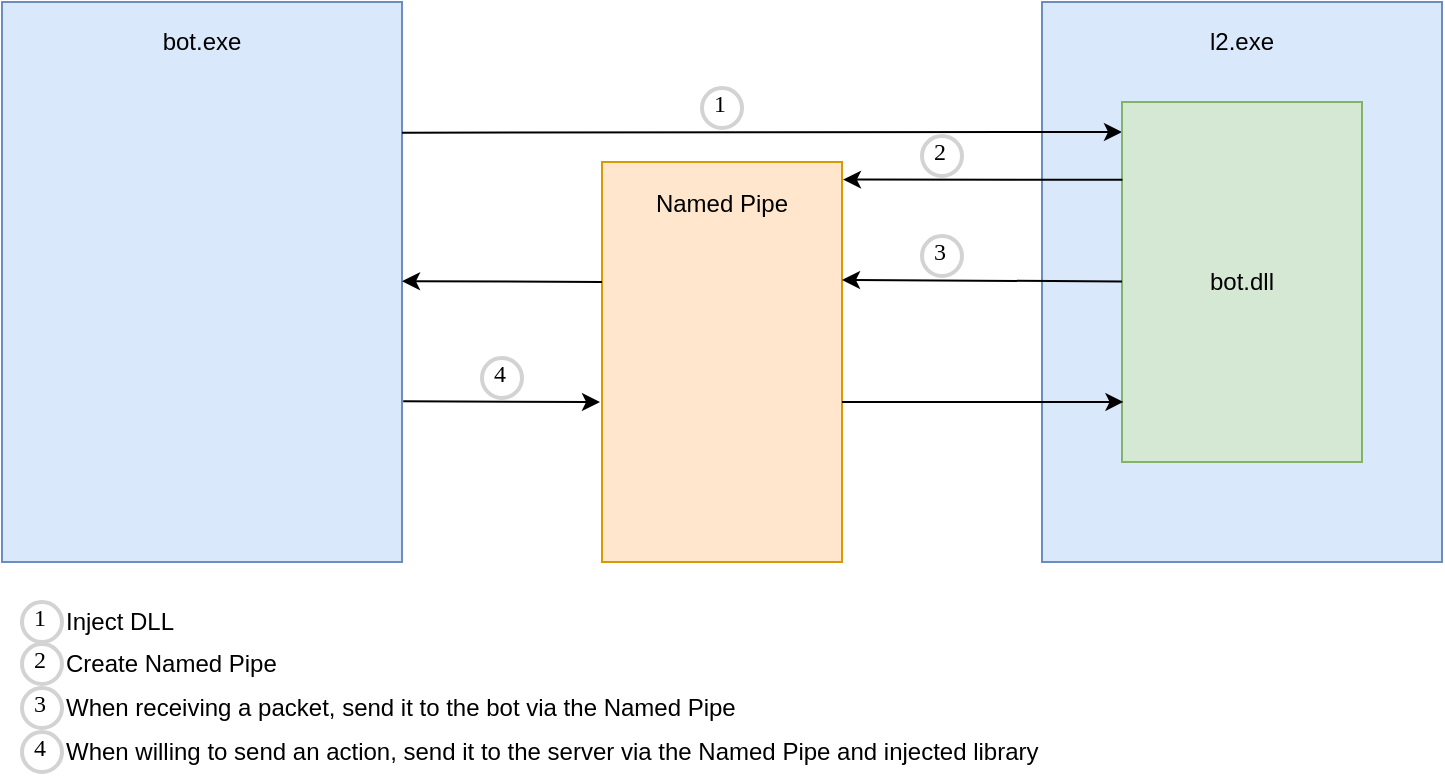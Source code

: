 <mxfile version="14.1.2" type="device"><diagram id="X_lv1p3WNJDIpS3KwlR0" name="Page-1"><mxGraphModel dx="1182" dy="647" grid="1" gridSize="10" guides="1" tooltips="1" connect="1" arrows="1" fold="1" page="1" pageScale="1" pageWidth="850" pageHeight="1100" math="0" shadow="0"><root><mxCell id="0"/><mxCell id="1" parent="0"/><mxCell id="uC_KSPcgXxjyhefMk-Kt-1" value="l2.exe" style="rounded=0;whiteSpace=wrap;html=1;spacingBottom=-27;labelPosition=center;verticalLabelPosition=top;align=center;verticalAlign=bottom;spacingTop=0;spacing=0;fillColor=#dae8fc;strokeColor=#6c8ebf;" vertex="1" parent="1"><mxGeometry x="560" y="160" width="200" height="280" as="geometry"/></mxCell><mxCell id="uC_KSPcgXxjyhefMk-Kt-3" value="bot.exe" style="rounded=0;whiteSpace=wrap;html=1;spacingBottom=-27;labelPosition=center;verticalLabelPosition=top;align=center;verticalAlign=bottom;spacingTop=0;spacing=0;fillColor=#dae8fc;strokeColor=#6c8ebf;" vertex="1" parent="1"><mxGeometry x="40" y="160" width="200" height="280" as="geometry"/></mxCell><mxCell id="uC_KSPcgXxjyhefMk-Kt-6" value="" style="endArrow=classic;html=1;exitX=0.999;exitY=0.067;exitDx=0;exitDy=0;exitPerimeter=0;entryX=0;entryY=0.5;entryDx=0;entryDy=0;" edge="1" parent="1"><mxGeometry width="50" height="50" relative="1" as="geometry"><mxPoint x="240" y="225.34" as="sourcePoint"/><mxPoint x="600.0" y="225.0" as="targetPoint"/></mxGeometry></mxCell><mxCell id="uC_KSPcgXxjyhefMk-Kt-8" value="bot.dll" style="rounded=0;whiteSpace=wrap;html=1;fillColor=#d5e8d4;strokeColor=#82b366;" vertex="1" parent="1"><mxGeometry x="600" y="210" width="120" height="180" as="geometry"/></mxCell><mxCell id="uC_KSPcgXxjyhefMk-Kt-15" value="&lt;div&gt;Named Pipe&lt;/div&gt;" style="rounded=0;whiteSpace=wrap;html=1;spacingBottom=-30;labelPosition=center;verticalLabelPosition=top;align=center;verticalAlign=bottom;fillColor=#ffe6cc;strokeColor=#d79b00;" vertex="1" parent="1"><mxGeometry x="340" y="240" width="120" height="200" as="geometry"/></mxCell><mxCell id="uC_KSPcgXxjyhefMk-Kt-19" value="" style="endArrow=classic;html=1;entryX=1.004;entryY=0.044;entryDx=0;entryDy=0;entryPerimeter=0;exitX=0.002;exitY=0.216;exitDx=0;exitDy=0;exitPerimeter=0;" edge="1" parent="1" source="uC_KSPcgXxjyhefMk-Kt-8" target="uC_KSPcgXxjyhefMk-Kt-15"><mxGeometry width="50" height="50" relative="1" as="geometry"><mxPoint x="510" y="390" as="sourcePoint"/><mxPoint x="560" y="340" as="targetPoint"/></mxGeometry></mxCell><mxCell id="uC_KSPcgXxjyhefMk-Kt-20" value="" style="endArrow=classic;html=1;" edge="1" parent="1" source="uC_KSPcgXxjyhefMk-Kt-8"><mxGeometry width="50" height="50" relative="1" as="geometry"><mxPoint x="530" y="380" as="sourcePoint"/><mxPoint x="460" y="299" as="targetPoint"/></mxGeometry></mxCell><mxCell id="uC_KSPcgXxjyhefMk-Kt-22" value="" style="endArrow=classic;html=1;" edge="1" parent="1"><mxGeometry width="50" height="50" relative="1" as="geometry"><mxPoint x="340" y="300" as="sourcePoint"/><mxPoint x="240" y="299.58" as="targetPoint"/></mxGeometry></mxCell><mxCell id="uC_KSPcgXxjyhefMk-Kt-23" value="" style="endArrow=classic;html=1;exitX=1.003;exitY=0.713;exitDx=0;exitDy=0;exitPerimeter=0;" edge="1" parent="1" source="uC_KSPcgXxjyhefMk-Kt-3"><mxGeometry width="50" height="50" relative="1" as="geometry"><mxPoint x="250" y="360" as="sourcePoint"/><mxPoint x="339" y="360" as="targetPoint"/></mxGeometry></mxCell><mxCell id="uC_KSPcgXxjyhefMk-Kt-24" value="" style="endArrow=classic;html=1;exitX=1.003;exitY=0.713;exitDx=0;exitDy=0;exitPerimeter=0;entryX=0.006;entryY=0.833;entryDx=0;entryDy=0;entryPerimeter=0;" edge="1" parent="1" target="uC_KSPcgXxjyhefMk-Kt-8"><mxGeometry width="50" height="50" relative="1" as="geometry"><mxPoint x="460.0" y="360.0" as="sourcePoint"/><mxPoint x="558.4" y="360.36" as="targetPoint"/></mxGeometry></mxCell><mxCell id="uC_KSPcgXxjyhefMk-Kt-25" value="1" style="ellipse;whiteSpace=wrap;html=1;aspect=fixed;strokeWidth=2;fontFamily=Tahoma;spacingBottom=4;spacingRight=2;strokeColor=#d3d3d3;" vertex="1" parent="1"><mxGeometry x="390" y="203" width="20" height="20" as="geometry"/></mxCell><mxCell id="uC_KSPcgXxjyhefMk-Kt-26" value="2" style="ellipse;whiteSpace=wrap;html=1;aspect=fixed;strokeWidth=2;fontFamily=Tahoma;spacingBottom=4;spacingRight=2;strokeColor=#d3d3d3;" vertex="1" parent="1"><mxGeometry x="500" y="227" width="20" height="20" as="geometry"/></mxCell><mxCell id="uC_KSPcgXxjyhefMk-Kt-27" value="3" style="ellipse;whiteSpace=wrap;html=1;aspect=fixed;strokeWidth=2;fontFamily=Tahoma;spacingBottom=4;spacingRight=2;strokeColor=#d3d3d3;" vertex="1" parent="1"><mxGeometry x="500" y="277" width="20" height="20" as="geometry"/></mxCell><mxCell id="uC_KSPcgXxjyhefMk-Kt-28" value="4" style="ellipse;whiteSpace=wrap;html=1;aspect=fixed;strokeWidth=2;fontFamily=Tahoma;spacingBottom=4;spacingRight=2;strokeColor=#d3d3d3;" vertex="1" parent="1"><mxGeometry x="280" y="338" width="20" height="20" as="geometry"/></mxCell><mxCell id="uC_KSPcgXxjyhefMk-Kt-29" value="1" style="ellipse;whiteSpace=wrap;html=1;aspect=fixed;strokeWidth=2;fontFamily=Tahoma;spacingBottom=4;spacingRight=2;strokeColor=#d3d3d3;" vertex="1" parent="1"><mxGeometry x="50" y="460" width="20" height="20" as="geometry"/></mxCell><mxCell id="uC_KSPcgXxjyhefMk-Kt-30" value="2" style="ellipse;whiteSpace=wrap;html=1;aspect=fixed;strokeWidth=2;fontFamily=Tahoma;spacingBottom=4;spacingRight=2;strokeColor=#d3d3d3;" vertex="1" parent="1"><mxGeometry x="50" y="481" width="20" height="20" as="geometry"/></mxCell><mxCell id="uC_KSPcgXxjyhefMk-Kt-31" value="3" style="ellipse;whiteSpace=wrap;html=1;aspect=fixed;strokeWidth=2;fontFamily=Tahoma;spacingBottom=4;spacingRight=2;strokeColor=#d3d3d3;" vertex="1" parent="1"><mxGeometry x="50" y="503" width="20" height="20" as="geometry"/></mxCell><mxCell id="uC_KSPcgXxjyhefMk-Kt-32" value="4" style="ellipse;whiteSpace=wrap;html=1;aspect=fixed;strokeWidth=2;fontFamily=Tahoma;spacingBottom=4;spacingRight=2;strokeColor=#d3d3d3;" vertex="1" parent="1"><mxGeometry x="50" y="525" width="20" height="20" as="geometry"/></mxCell><mxCell id="uC_KSPcgXxjyhefMk-Kt-33" value="Inject DLL" style="text;html=1;strokeColor=none;fillColor=none;align=left;verticalAlign=middle;whiteSpace=wrap;rounded=0;labelPosition=center;verticalLabelPosition=middle;" vertex="1" parent="1"><mxGeometry x="70" y="460" width="170" height="20" as="geometry"/></mxCell><mxCell id="uC_KSPcgXxjyhefMk-Kt-34" value="&lt;div&gt;Create Named Pipe&lt;/div&gt;" style="text;html=1;strokeColor=none;fillColor=none;align=left;verticalAlign=middle;whiteSpace=wrap;rounded=0;labelPosition=center;verticalLabelPosition=middle;" vertex="1" parent="1"><mxGeometry x="70" y="481" width="170" height="20" as="geometry"/></mxCell><mxCell id="uC_KSPcgXxjyhefMk-Kt-35" value="When receiving a packet, send it to the bot via the Named Pipe" style="text;html=1;strokeColor=none;fillColor=none;align=left;verticalAlign=middle;whiteSpace=wrap;rounded=0;labelPosition=center;verticalLabelPosition=middle;" vertex="1" parent="1"><mxGeometry x="70" y="503" width="340" height="20" as="geometry"/></mxCell><mxCell id="uC_KSPcgXxjyhefMk-Kt-36" value="When willing to send an action, send it to the server via the Named Pipe and injected library" style="text;html=1;strokeColor=none;fillColor=none;align=left;verticalAlign=middle;whiteSpace=wrap;rounded=0;labelPosition=center;verticalLabelPosition=middle;" vertex="1" parent="1"><mxGeometry x="70" y="525" width="510" height="20" as="geometry"/></mxCell></root></mxGraphModel></diagram></mxfile>